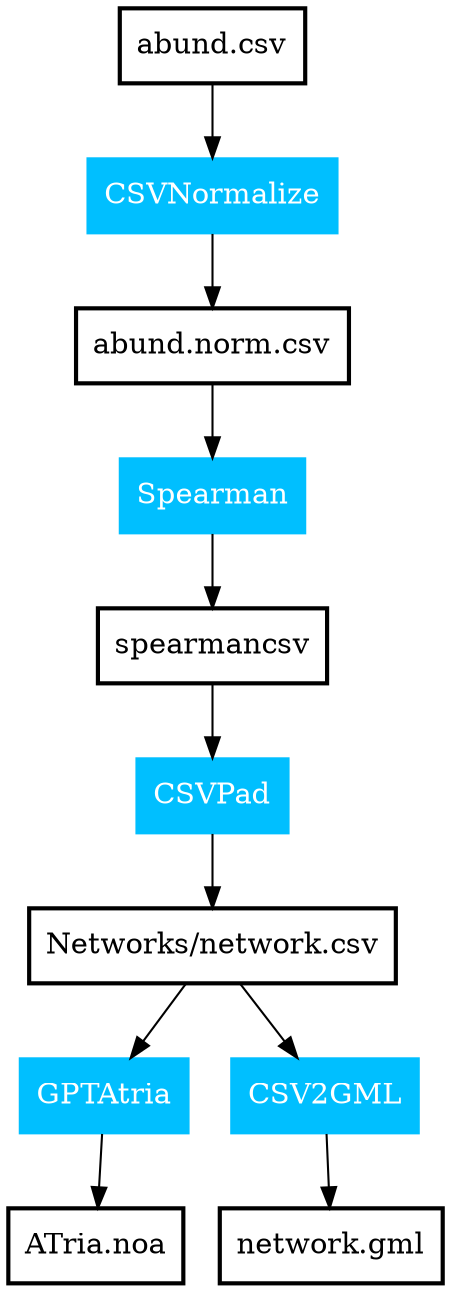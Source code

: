 digraph Basic_SameFolder {
    
    
	node [style=bold, shape=box];
	a[label="abund.csv"];
	b[label="CSVNormalize", color=deepskyblue, style=filled, fontcolor=white];
	c[label="abund.norm.csv"];
	d[label="Spearman", color=deepskyblue, style=filled, fontcolor=white];
	e[label="spearmancsv"];
	f[label="CSVPad", color=deepskyblue, style=filled, fontcolor=white];
	g[label="Networks/network.csv"];
	h[label="GPTAtria", color=deepskyblue, style=filled, fontcolor=white];
	i[label="CSV2GML", color=deepskyblue, style=filled, fontcolor=white];
	j[label="ATria.noa"];
	k[label="network.gml"];

	
a -> b;
b -> c;
c -> d;
d -> e;
e -> f;
f -> g;
g -> h;
g -> i;
h -> j;
i -> k;




}
